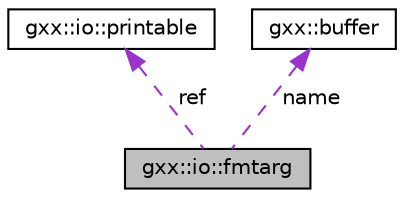 digraph "gxx::io::fmtarg"
{
  edge [fontname="Helvetica",fontsize="10",labelfontname="Helvetica",labelfontsize="10"];
  node [fontname="Helvetica",fontsize="10",shape=record];
  Node1 [label="gxx::io::fmtarg",height=0.2,width=0.4,color="black", fillcolor="grey75", style="filled", fontcolor="black"];
  Node2 -> Node1 [dir="back",color="darkorchid3",fontsize="10",style="dashed",label=" ref" ,fontname="Helvetica"];
  Node2 [label="gxx::io::printable",height=0.2,width=0.4,color="black", fillcolor="white", style="filled",URL="$classgxx_1_1io_1_1printable.html"];
  Node3 -> Node1 [dir="back",color="darkorchid3",fontsize="10",style="dashed",label=" name" ,fontname="Helvetica"];
  Node3 [label="gxx::buffer",height=0.2,width=0.4,color="black", fillcolor="white", style="filled",URL="$classgxx_1_1buffer.html"];
}
